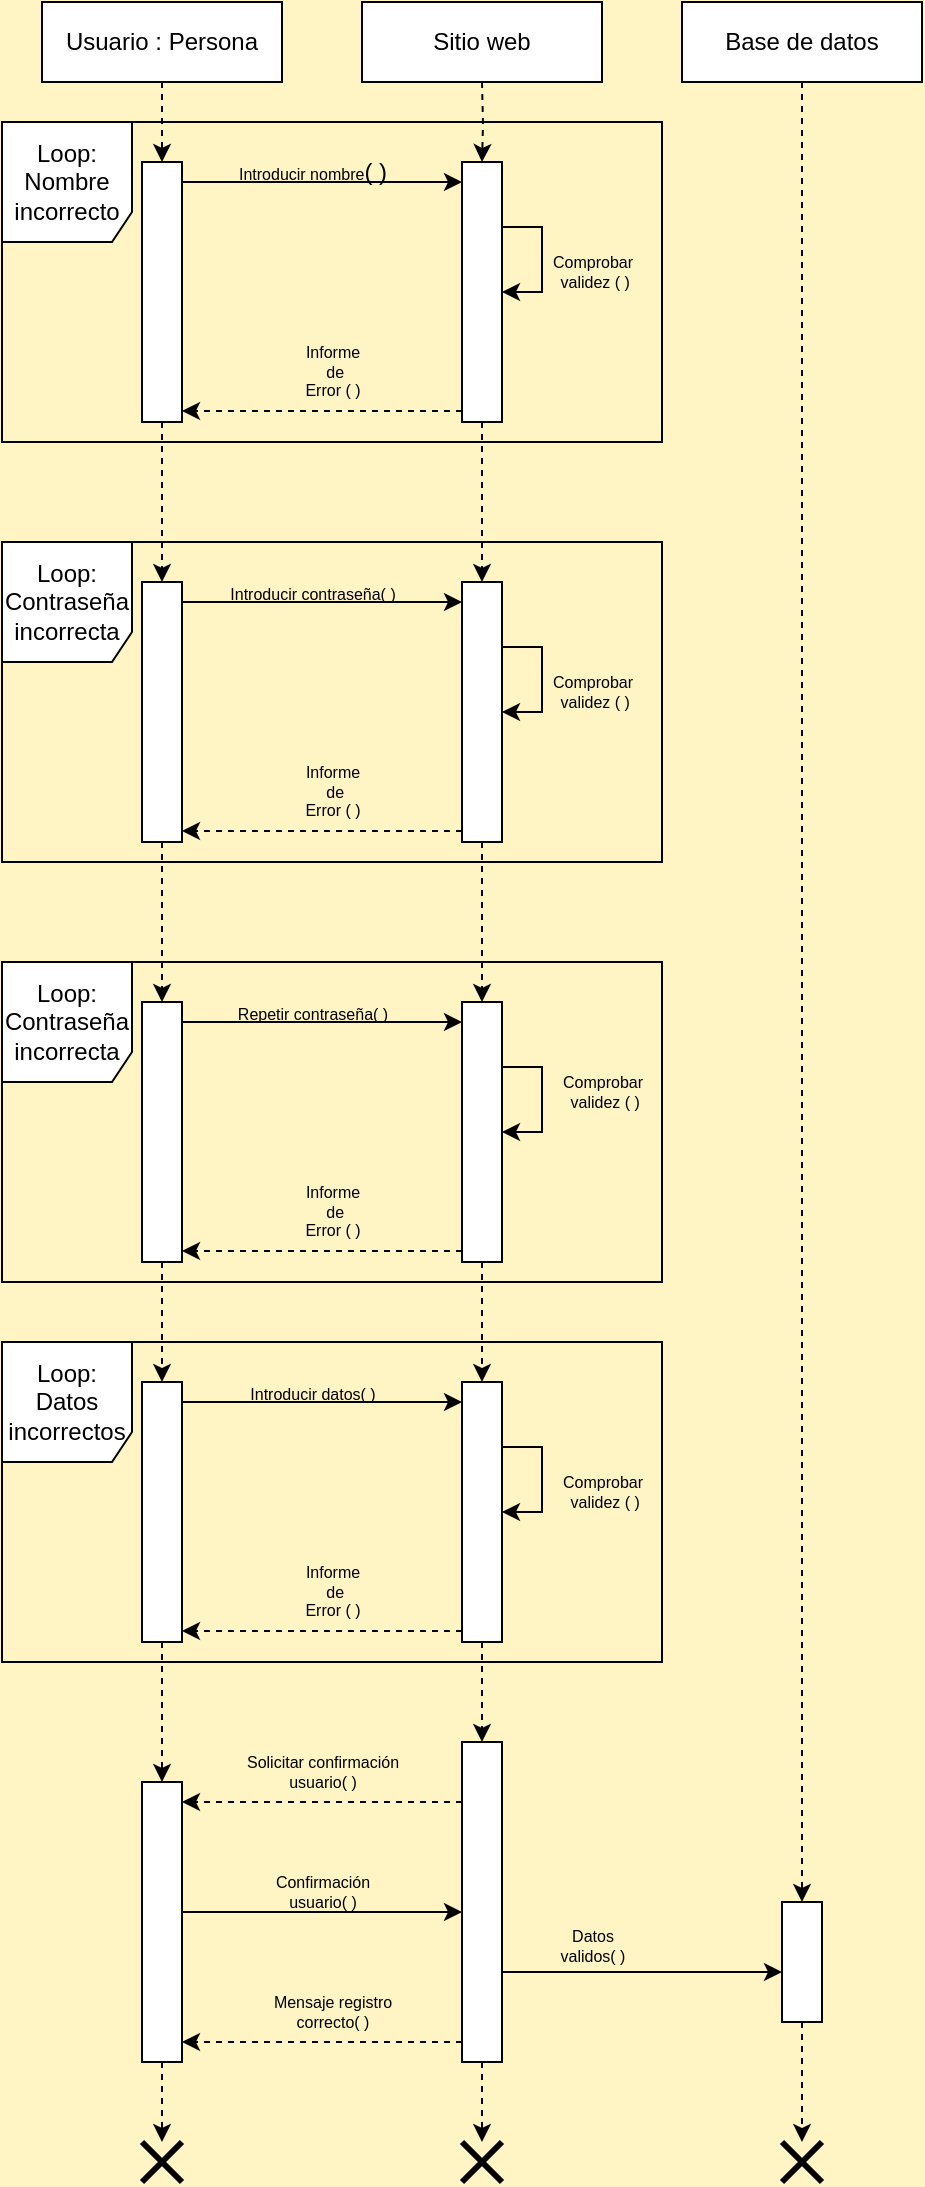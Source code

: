 <mxfile version="24.4.15" type="device">
  <diagram name="Página-1" id="CBR-pMvpNvf4DPiNlyrw">
    <mxGraphModel dx="1165" dy="588" grid="1" gridSize="10" guides="1" tooltips="1" connect="1" arrows="0" fold="1" page="1" pageScale="1" pageWidth="827" pageHeight="1169" background="#FFF4C3" math="0" shadow="0">
      <root>
        <mxCell id="0" />
        <mxCell id="1" parent="0" />
        <mxCell id="OzoSG0Pu-Z7uOkjksjxz-1" value="Usuario : Persona" style="rounded=0;whiteSpace=wrap;html=1;" parent="1" vertex="1">
          <mxGeometry x="120" y="40" width="120" height="40" as="geometry" />
        </mxCell>
        <mxCell id="OzoSG0Pu-Z7uOkjksjxz-2" value="Base de datos" style="rounded=0;whiteSpace=wrap;html=1;" parent="1" vertex="1">
          <mxGeometry x="440" y="40" width="120" height="40" as="geometry" />
        </mxCell>
        <mxCell id="rv39Xl9mDFOOKLUzPVVk-19" style="edgeStyle=orthogonalEdgeStyle;rounded=0;orthogonalLoop=1;jettySize=auto;html=1;exitX=0.5;exitY=1;exitDx=0;exitDy=0;entryX=0.5;entryY=0;entryDx=0;entryDy=0;dashed=1;" parent="1" source="OzoSG0Pu-Z7uOkjksjxz-1" target="rv39Xl9mDFOOKLUzPVVk-21" edge="1">
          <mxGeometry relative="1" as="geometry" />
        </mxCell>
        <mxCell id="u1SRZ4_7880dq6Q7Chlh-39" style="edgeStyle=orthogonalEdgeStyle;rounded=0;orthogonalLoop=1;jettySize=auto;html=1;exitX=0.5;exitY=1;exitDx=0;exitDy=0;entryX=0.5;entryY=0;entryDx=0;entryDy=0;dashed=1;" parent="1" source="rv39Xl9mDFOOKLUzPVVk-21" target="u1SRZ4_7880dq6Q7Chlh-38" edge="1">
          <mxGeometry relative="1" as="geometry" />
        </mxCell>
        <mxCell id="rv39Xl9mDFOOKLUzPVVk-21" value="" style="rounded=0;whiteSpace=wrap;html=1;" parent="1" vertex="1">
          <mxGeometry x="170" y="120" width="20" height="130" as="geometry" />
        </mxCell>
        <mxCell id="rv39Xl9mDFOOKLUzPVVk-23" value="&lt;font style=&quot;font-size: 8px;&quot;&gt;Introducir nombre&lt;/font&gt;( )" style="text;html=1;align=center;verticalAlign=middle;resizable=0;points=[];autosize=1;strokeColor=none;fillColor=none;" parent="1" vertex="1">
          <mxGeometry x="205" y="110" width="100" height="30" as="geometry" />
        </mxCell>
        <mxCell id="u1SRZ4_7880dq6Q7Chlh-1" value="Sitio web" style="rounded=0;whiteSpace=wrap;html=1;" parent="1" vertex="1">
          <mxGeometry x="280" y="40" width="120" height="40" as="geometry" />
        </mxCell>
        <mxCell id="u1SRZ4_7880dq6Q7Chlh-2" style="edgeStyle=orthogonalEdgeStyle;rounded=0;orthogonalLoop=1;jettySize=auto;html=1;exitX=0.5;exitY=1;exitDx=0;exitDy=0;entryX=0.5;entryY=0;entryDx=0;entryDy=0;dashed=1;" parent="1" target="u1SRZ4_7880dq6Q7Chlh-3" edge="1">
          <mxGeometry relative="1" as="geometry">
            <mxPoint x="340" y="80" as="sourcePoint" />
          </mxGeometry>
        </mxCell>
        <mxCell id="u1SRZ4_7880dq6Q7Chlh-9" style="edgeStyle=orthogonalEdgeStyle;rounded=0;orthogonalLoop=1;jettySize=auto;html=1;exitX=0;exitY=0.75;exitDx=0;exitDy=0;entryX=1;entryY=0.5;entryDx=0;entryDy=0;dashed=1;" parent="1" edge="1">
          <mxGeometry relative="1" as="geometry">
            <mxPoint x="330" y="244.5" as="sourcePoint" />
            <mxPoint x="190" y="244.5" as="targetPoint" />
          </mxGeometry>
        </mxCell>
        <mxCell id="u1SRZ4_7880dq6Q7Chlh-56" style="edgeStyle=orthogonalEdgeStyle;rounded=0;orthogonalLoop=1;jettySize=auto;html=1;exitX=0.5;exitY=1;exitDx=0;exitDy=0;dashed=1;" parent="1" source="u1SRZ4_7880dq6Q7Chlh-3" target="u1SRZ4_7880dq6Q7Chlh-27" edge="1">
          <mxGeometry relative="1" as="geometry" />
        </mxCell>
        <mxCell id="u1SRZ4_7880dq6Q7Chlh-3" value="" style="rounded=0;whiteSpace=wrap;html=1;" parent="1" vertex="1">
          <mxGeometry x="330" y="120" width="20" height="130" as="geometry" />
        </mxCell>
        <mxCell id="u1SRZ4_7880dq6Q7Chlh-4" style="edgeStyle=orthogonalEdgeStyle;rounded=0;orthogonalLoop=1;jettySize=auto;html=1;exitX=1;exitY=0.25;exitDx=0;exitDy=0;entryX=0;entryY=0.25;entryDx=0;entryDy=0;startArrow=none;startFill=0;" parent="1" edge="1">
          <mxGeometry relative="1" as="geometry">
            <mxPoint x="190" y="130" as="sourcePoint" />
            <mxPoint x="330" y="130" as="targetPoint" />
          </mxGeometry>
        </mxCell>
        <mxCell id="u1SRZ4_7880dq6Q7Chlh-6" style="edgeStyle=orthogonalEdgeStyle;rounded=0;orthogonalLoop=1;jettySize=auto;html=1;exitX=1;exitY=0.25;exitDx=0;exitDy=0;entryX=1;entryY=0.5;entryDx=0;entryDy=0;" parent="1" source="u1SRZ4_7880dq6Q7Chlh-3" target="u1SRZ4_7880dq6Q7Chlh-3" edge="1">
          <mxGeometry relative="1" as="geometry">
            <Array as="points">
              <mxPoint x="370" y="153" />
              <mxPoint x="370" y="185" />
            </Array>
          </mxGeometry>
        </mxCell>
        <mxCell id="u1SRZ4_7880dq6Q7Chlh-8" value="&lt;div style=&quot;font-size: 8px;&quot;&gt;&lt;font style=&quot;font-size: 8px;&quot;&gt;Comprobar&lt;/font&gt;&lt;/div&gt;&lt;div style=&quot;font-size: 8px;&quot;&gt;&lt;font style=&quot;font-size: 8px;&quot;&gt;&amp;nbsp;validez ( )&lt;font style=&quot;font-size: 8px;&quot;&gt;&lt;br&gt;&lt;/font&gt;&lt;/font&gt;&lt;/div&gt;" style="text;html=1;align=center;verticalAlign=middle;resizable=0;points=[];autosize=1;strokeColor=none;fillColor=none;" parent="1" vertex="1">
          <mxGeometry x="365" y="160" width="60" height="30" as="geometry" />
        </mxCell>
        <mxCell id="u1SRZ4_7880dq6Q7Chlh-10" value="&lt;div style=&quot;font-size: 8px;&quot;&gt;&lt;font style=&quot;font-size: 8px;&quot;&gt;Informe&lt;/font&gt;&lt;/div&gt;&lt;div style=&quot;font-size: 8px;&quot;&gt;&lt;font style=&quot;font-size: 8px;&quot;&gt;&amp;nbsp;de&lt;/font&gt;&lt;/div&gt;&lt;div style=&quot;font-size: 8px;&quot;&gt;&lt;font style=&quot;font-size: 8px;&quot;&gt;Error&lt;font style=&quot;font-size: 8px;&quot;&gt; ( )&lt;br&gt;&lt;/font&gt;&lt;/font&gt; &lt;/div&gt;" style="text;html=1;align=center;verticalAlign=middle;resizable=0;points=[];autosize=1;strokeColor=none;fillColor=none;" parent="1" vertex="1">
          <mxGeometry x="240" y="204.5" width="50" height="40" as="geometry" />
        </mxCell>
        <mxCell id="rv39Xl9mDFOOKLUzPVVk-18" value="&lt;div&gt;Loop:&lt;/div&gt;&lt;div&gt;Nombre incorrecto&lt;br&gt;&lt;/div&gt;" style="shape=umlFrame;whiteSpace=wrap;html=1;pointerEvents=0;width=65;height=60;" parent="1" vertex="1">
          <mxGeometry x="100" y="100" width="330" height="160" as="geometry" />
        </mxCell>
        <mxCell id="u1SRZ4_7880dq6Q7Chlh-14" value="" style="shape=umlDestroy;whiteSpace=wrap;html=1;strokeWidth=3;targetShapes=umlLifeline;" parent="1" vertex="1">
          <mxGeometry x="170" y="1110" width="20" height="20" as="geometry" />
        </mxCell>
        <mxCell id="u1SRZ4_7880dq6Q7Chlh-25" value="&lt;font style=&quot;font-size: 8px;&quot;&gt;Introducir contraseña( )&lt;br&gt;&lt;/font&gt;" style="text;html=1;align=center;verticalAlign=middle;resizable=0;points=[];autosize=1;strokeColor=none;fillColor=none;" parent="1" vertex="1">
          <mxGeometry x="200" y="320" width="110" height="30" as="geometry" />
        </mxCell>
        <mxCell id="u1SRZ4_7880dq6Q7Chlh-26" style="edgeStyle=orthogonalEdgeStyle;rounded=0;orthogonalLoop=1;jettySize=auto;html=1;exitX=0;exitY=0.75;exitDx=0;exitDy=0;entryX=1;entryY=0.5;entryDx=0;entryDy=0;dashed=1;" parent="1" edge="1">
          <mxGeometry relative="1" as="geometry">
            <mxPoint x="330" y="454.5" as="sourcePoint" />
            <mxPoint x="190" y="454.5" as="targetPoint" />
          </mxGeometry>
        </mxCell>
        <mxCell id="u1SRZ4_7880dq6Q7Chlh-57" style="edgeStyle=orthogonalEdgeStyle;rounded=0;orthogonalLoop=1;jettySize=auto;html=1;exitX=0.5;exitY=1;exitDx=0;exitDy=0;dashed=1;" parent="1" source="u1SRZ4_7880dq6Q7Chlh-27" target="u1SRZ4_7880dq6Q7Chlh-43" edge="1">
          <mxGeometry relative="1" as="geometry" />
        </mxCell>
        <mxCell id="u1SRZ4_7880dq6Q7Chlh-27" value="" style="rounded=0;whiteSpace=wrap;html=1;" parent="1" vertex="1">
          <mxGeometry x="330" y="330" width="20" height="130" as="geometry" />
        </mxCell>
        <mxCell id="u1SRZ4_7880dq6Q7Chlh-28" style="edgeStyle=orthogonalEdgeStyle;rounded=0;orthogonalLoop=1;jettySize=auto;html=1;exitX=1;exitY=0.25;exitDx=0;exitDy=0;entryX=0;entryY=0.25;entryDx=0;entryDy=0;startArrow=none;startFill=0;" parent="1" edge="1">
          <mxGeometry relative="1" as="geometry">
            <mxPoint x="190" y="340" as="sourcePoint" />
            <mxPoint x="330" y="340" as="targetPoint" />
          </mxGeometry>
        </mxCell>
        <mxCell id="u1SRZ4_7880dq6Q7Chlh-29" style="edgeStyle=orthogonalEdgeStyle;rounded=0;orthogonalLoop=1;jettySize=auto;html=1;exitX=1;exitY=0.25;exitDx=0;exitDy=0;entryX=1;entryY=0.5;entryDx=0;entryDy=0;" parent="1" source="u1SRZ4_7880dq6Q7Chlh-27" target="u1SRZ4_7880dq6Q7Chlh-27" edge="1">
          <mxGeometry relative="1" as="geometry">
            <Array as="points">
              <mxPoint x="370" y="363" />
              <mxPoint x="370" y="395" />
            </Array>
          </mxGeometry>
        </mxCell>
        <mxCell id="u1SRZ4_7880dq6Q7Chlh-30" value="&lt;div style=&quot;font-size: 8px;&quot;&gt;&lt;font style=&quot;font-size: 8px;&quot;&gt;Comprobar&lt;/font&gt;&lt;/div&gt;&lt;div style=&quot;font-size: 8px;&quot;&gt;&lt;font style=&quot;font-size: 8px;&quot;&gt;&amp;nbsp;validez ( )&lt;font style=&quot;font-size: 8px;&quot;&gt;&lt;br&gt;&lt;/font&gt;&lt;/font&gt;&lt;/div&gt;" style="text;html=1;align=center;verticalAlign=middle;resizable=0;points=[];autosize=1;strokeColor=none;fillColor=none;" parent="1" vertex="1">
          <mxGeometry x="365" y="370" width="60" height="30" as="geometry" />
        </mxCell>
        <mxCell id="u1SRZ4_7880dq6Q7Chlh-31" value="&lt;div style=&quot;font-size: 8px;&quot;&gt;&lt;font style=&quot;font-size: 8px;&quot;&gt;Informe&lt;/font&gt;&lt;/div&gt;&lt;div style=&quot;font-size: 8px;&quot;&gt;&lt;font style=&quot;font-size: 8px;&quot;&gt;&amp;nbsp;de&lt;/font&gt;&lt;/div&gt;&lt;div style=&quot;font-size: 8px;&quot;&gt;&lt;font style=&quot;font-size: 8px;&quot;&gt;Error&lt;font style=&quot;font-size: 8px;&quot;&gt; ( )&lt;br&gt;&lt;/font&gt;&lt;/font&gt; &lt;/div&gt;" style="text;html=1;align=center;verticalAlign=middle;resizable=0;points=[];autosize=1;strokeColor=none;fillColor=none;" parent="1" vertex="1">
          <mxGeometry x="240" y="414.5" width="50" height="40" as="geometry" />
        </mxCell>
        <mxCell id="u1SRZ4_7880dq6Q7Chlh-32" value="&lt;div&gt;Loop:&lt;/div&gt;&lt;div&gt;Contraseña&lt;/div&gt;&lt;div&gt;incorrecta&lt;br&gt;&lt;/div&gt;" style="shape=umlFrame;whiteSpace=wrap;html=1;pointerEvents=0;width=65;height=60;" parent="1" vertex="1">
          <mxGeometry x="100" y="310" width="330" height="160" as="geometry" />
        </mxCell>
        <mxCell id="u1SRZ4_7880dq6Q7Chlh-52" style="edgeStyle=orthogonalEdgeStyle;rounded=0;orthogonalLoop=1;jettySize=auto;html=1;exitX=0.5;exitY=1;exitDx=0;exitDy=0;entryX=0.5;entryY=0;entryDx=0;entryDy=0;dashed=1;" parent="1" source="u1SRZ4_7880dq6Q7Chlh-38" target="u1SRZ4_7880dq6Q7Chlh-51" edge="1">
          <mxGeometry relative="1" as="geometry" />
        </mxCell>
        <mxCell id="u1SRZ4_7880dq6Q7Chlh-38" value="" style="rounded=0;whiteSpace=wrap;html=1;" parent="1" vertex="1">
          <mxGeometry x="170" y="330" width="20" height="130" as="geometry" />
        </mxCell>
        <mxCell id="u1SRZ4_7880dq6Q7Chlh-41" value="&lt;font style=&quot;font-size: 8px;&quot;&gt;Repetir contraseña( )&lt;br&gt;&lt;/font&gt;" style="text;html=1;align=center;verticalAlign=middle;resizable=0;points=[];autosize=1;strokeColor=none;fillColor=none;" parent="1" vertex="1">
          <mxGeometry x="205" y="530" width="100" height="30" as="geometry" />
        </mxCell>
        <mxCell id="u1SRZ4_7880dq6Q7Chlh-42" style="edgeStyle=orthogonalEdgeStyle;rounded=0;orthogonalLoop=1;jettySize=auto;html=1;exitX=0;exitY=0.75;exitDx=0;exitDy=0;entryX=1;entryY=0.5;entryDx=0;entryDy=0;dashed=1;" parent="1" edge="1">
          <mxGeometry relative="1" as="geometry">
            <mxPoint x="330" y="664.5" as="sourcePoint" />
            <mxPoint x="190" y="664.5" as="targetPoint" />
          </mxGeometry>
        </mxCell>
        <mxCell id="u1SRZ4_7880dq6Q7Chlh-73" style="edgeStyle=orthogonalEdgeStyle;rounded=0;orthogonalLoop=1;jettySize=auto;html=1;exitX=0.5;exitY=1;exitDx=0;exitDy=0;entryX=0.5;entryY=0;entryDx=0;entryDy=0;dashed=1;" parent="1" source="u1SRZ4_7880dq6Q7Chlh-43" target="u1SRZ4_7880dq6Q7Chlh-60" edge="1">
          <mxGeometry relative="1" as="geometry" />
        </mxCell>
        <mxCell id="u1SRZ4_7880dq6Q7Chlh-43" value="" style="rounded=0;whiteSpace=wrap;html=1;" parent="1" vertex="1">
          <mxGeometry x="330" y="540" width="20" height="130" as="geometry" />
        </mxCell>
        <mxCell id="u1SRZ4_7880dq6Q7Chlh-44" style="edgeStyle=orthogonalEdgeStyle;rounded=0;orthogonalLoop=1;jettySize=auto;html=1;exitX=1;exitY=0.25;exitDx=0;exitDy=0;entryX=0;entryY=0.25;entryDx=0;entryDy=0;startArrow=none;startFill=0;" parent="1" edge="1">
          <mxGeometry relative="1" as="geometry">
            <mxPoint x="190" y="550" as="sourcePoint" />
            <mxPoint x="330" y="550" as="targetPoint" />
          </mxGeometry>
        </mxCell>
        <mxCell id="u1SRZ4_7880dq6Q7Chlh-45" style="edgeStyle=orthogonalEdgeStyle;rounded=0;orthogonalLoop=1;jettySize=auto;html=1;exitX=1;exitY=0.25;exitDx=0;exitDy=0;entryX=1;entryY=0.5;entryDx=0;entryDy=0;" parent="1" source="u1SRZ4_7880dq6Q7Chlh-43" target="u1SRZ4_7880dq6Q7Chlh-43" edge="1">
          <mxGeometry relative="1" as="geometry">
            <Array as="points">
              <mxPoint x="370" y="573" />
              <mxPoint x="370" y="605" />
            </Array>
          </mxGeometry>
        </mxCell>
        <mxCell id="u1SRZ4_7880dq6Q7Chlh-46" value="&lt;div style=&quot;font-size: 8px;&quot;&gt;&lt;font style=&quot;font-size: 8px;&quot;&gt;Comprobar&lt;/font&gt;&lt;/div&gt;&lt;div style=&quot;font-size: 8px;&quot;&gt;&lt;font style=&quot;font-size: 8px;&quot;&gt;&amp;nbsp;validez ( )&lt;font style=&quot;font-size: 8px;&quot;&gt;&lt;br&gt;&lt;/font&gt;&lt;/font&gt;&lt;/div&gt;" style="text;html=1;align=center;verticalAlign=middle;resizable=0;points=[];autosize=1;strokeColor=none;fillColor=none;" parent="1" vertex="1">
          <mxGeometry x="370" y="570" width="60" height="30" as="geometry" />
        </mxCell>
        <mxCell id="u1SRZ4_7880dq6Q7Chlh-47" value="&lt;div style=&quot;font-size: 8px;&quot;&gt;&lt;font style=&quot;font-size: 8px;&quot;&gt;Informe&lt;/font&gt;&lt;/div&gt;&lt;div style=&quot;font-size: 8px;&quot;&gt;&lt;font style=&quot;font-size: 8px;&quot;&gt;&amp;nbsp;de&lt;/font&gt;&lt;/div&gt;&lt;div style=&quot;font-size: 8px;&quot;&gt;&lt;font style=&quot;font-size: 8px;&quot;&gt;Error&lt;font style=&quot;font-size: 8px;&quot;&gt; ( )&lt;br&gt;&lt;/font&gt;&lt;/font&gt; &lt;/div&gt;" style="text;html=1;align=center;verticalAlign=middle;resizable=0;points=[];autosize=1;strokeColor=none;fillColor=none;" parent="1" vertex="1">
          <mxGeometry x="240" y="624.5" width="50" height="40" as="geometry" />
        </mxCell>
        <mxCell id="u1SRZ4_7880dq6Q7Chlh-48" value="&lt;div&gt;Loop:&lt;/div&gt;&lt;div&gt;Contraseña&lt;/div&gt;&lt;div&gt;incorrecta&lt;br&gt;&lt;/div&gt;" style="shape=umlFrame;whiteSpace=wrap;html=1;pointerEvents=0;width=65;height=60;" parent="1" vertex="1">
          <mxGeometry x="100" y="520" width="330" height="160" as="geometry" />
        </mxCell>
        <mxCell id="u1SRZ4_7880dq6Q7Chlh-72" style="edgeStyle=orthogonalEdgeStyle;rounded=0;orthogonalLoop=1;jettySize=auto;html=1;exitX=0.5;exitY=1;exitDx=0;exitDy=0;entryX=0.5;entryY=0;entryDx=0;entryDy=0;dashed=1;" parent="1" source="u1SRZ4_7880dq6Q7Chlh-51" target="u1SRZ4_7880dq6Q7Chlh-68" edge="1">
          <mxGeometry relative="1" as="geometry" />
        </mxCell>
        <mxCell id="u1SRZ4_7880dq6Q7Chlh-51" value="" style="rounded=0;whiteSpace=wrap;html=1;" parent="1" vertex="1">
          <mxGeometry x="170" y="540" width="20" height="130" as="geometry" />
        </mxCell>
        <mxCell id="u1SRZ4_7880dq6Q7Chlh-58" value="&lt;font style=&quot;font-size: 8px;&quot;&gt;Introducir datos( )&lt;br&gt;&lt;/font&gt;" style="text;html=1;align=center;verticalAlign=middle;resizable=0;points=[];autosize=1;strokeColor=none;fillColor=none;" parent="1" vertex="1">
          <mxGeometry x="210" y="720" width="90" height="30" as="geometry" />
        </mxCell>
        <mxCell id="u1SRZ4_7880dq6Q7Chlh-59" style="edgeStyle=orthogonalEdgeStyle;rounded=0;orthogonalLoop=1;jettySize=auto;html=1;exitX=0;exitY=0.75;exitDx=0;exitDy=0;entryX=1;entryY=0.5;entryDx=0;entryDy=0;dashed=1;" parent="1" edge="1">
          <mxGeometry relative="1" as="geometry">
            <mxPoint x="330" y="854.5" as="sourcePoint" />
            <mxPoint x="190" y="854.5" as="targetPoint" />
          </mxGeometry>
        </mxCell>
        <mxCell id="u1SRZ4_7880dq6Q7Chlh-76" style="edgeStyle=orthogonalEdgeStyle;rounded=0;orthogonalLoop=1;jettySize=auto;html=1;exitX=0.5;exitY=1;exitDx=0;exitDy=0;entryX=0.5;entryY=0;entryDx=0;entryDy=0;dashed=1;" parent="1" source="u1SRZ4_7880dq6Q7Chlh-60" target="u1SRZ4_7880dq6Q7Chlh-74" edge="1">
          <mxGeometry relative="1" as="geometry" />
        </mxCell>
        <mxCell id="u1SRZ4_7880dq6Q7Chlh-60" value="" style="rounded=0;whiteSpace=wrap;html=1;" parent="1" vertex="1">
          <mxGeometry x="330" y="730" width="20" height="130" as="geometry" />
        </mxCell>
        <mxCell id="u1SRZ4_7880dq6Q7Chlh-61" style="edgeStyle=orthogonalEdgeStyle;rounded=0;orthogonalLoop=1;jettySize=auto;html=1;exitX=1;exitY=0.25;exitDx=0;exitDy=0;entryX=0;entryY=0.25;entryDx=0;entryDy=0;startArrow=none;startFill=0;" parent="1" edge="1">
          <mxGeometry relative="1" as="geometry">
            <mxPoint x="190" y="740" as="sourcePoint" />
            <mxPoint x="330" y="740" as="targetPoint" />
          </mxGeometry>
        </mxCell>
        <mxCell id="u1SRZ4_7880dq6Q7Chlh-62" style="edgeStyle=orthogonalEdgeStyle;rounded=0;orthogonalLoop=1;jettySize=auto;html=1;exitX=1;exitY=0.25;exitDx=0;exitDy=0;entryX=1;entryY=0.5;entryDx=0;entryDy=0;" parent="1" source="u1SRZ4_7880dq6Q7Chlh-60" target="u1SRZ4_7880dq6Q7Chlh-60" edge="1">
          <mxGeometry relative="1" as="geometry">
            <Array as="points">
              <mxPoint x="370" y="763" />
              <mxPoint x="370" y="795" />
            </Array>
          </mxGeometry>
        </mxCell>
        <mxCell id="u1SRZ4_7880dq6Q7Chlh-63" value="&lt;div style=&quot;font-size: 8px;&quot;&gt;&lt;font style=&quot;font-size: 8px;&quot;&gt;Comprobar&lt;/font&gt;&lt;/div&gt;&lt;div style=&quot;font-size: 8px;&quot;&gt;&lt;font style=&quot;font-size: 8px;&quot;&gt;&amp;nbsp;validez ( )&lt;font style=&quot;font-size: 8px;&quot;&gt;&lt;br&gt;&lt;/font&gt;&lt;/font&gt;&lt;/div&gt;" style="text;html=1;align=center;verticalAlign=middle;resizable=0;points=[];autosize=1;strokeColor=none;fillColor=none;" parent="1" vertex="1">
          <mxGeometry x="370" y="770" width="60" height="30" as="geometry" />
        </mxCell>
        <mxCell id="u1SRZ4_7880dq6Q7Chlh-64" value="&lt;div style=&quot;font-size: 8px;&quot;&gt;&lt;font style=&quot;font-size: 8px;&quot;&gt;Informe&lt;/font&gt;&lt;/div&gt;&lt;div style=&quot;font-size: 8px;&quot;&gt;&lt;font style=&quot;font-size: 8px;&quot;&gt;&amp;nbsp;de&lt;/font&gt;&lt;/div&gt;&lt;div style=&quot;font-size: 8px;&quot;&gt;&lt;font style=&quot;font-size: 8px;&quot;&gt;Error&lt;font style=&quot;font-size: 8px;&quot;&gt; ( )&lt;br&gt;&lt;/font&gt;&lt;/font&gt; &lt;/div&gt;" style="text;html=1;align=center;verticalAlign=middle;resizable=0;points=[];autosize=1;strokeColor=none;fillColor=none;" parent="1" vertex="1">
          <mxGeometry x="240" y="814.5" width="50" height="40" as="geometry" />
        </mxCell>
        <mxCell id="u1SRZ4_7880dq6Q7Chlh-65" value="&lt;div&gt;Loop:&lt;/div&gt;&lt;div&gt;Datos&lt;/div&gt;&lt;div&gt;incorrectos&lt;br&gt;&lt;/div&gt;" style="shape=umlFrame;whiteSpace=wrap;html=1;pointerEvents=0;width=65;height=60;" parent="1" vertex="1">
          <mxGeometry x="100" y="710" width="330" height="160" as="geometry" />
        </mxCell>
        <mxCell id="u1SRZ4_7880dq6Q7Chlh-66" value="&lt;font style=&quot;font-size: 8px;&quot;&gt;Datos&lt;/font&gt;&lt;div style=&quot;font-size: 8px;&quot;&gt;&lt;font style=&quot;font-size: 8px;&quot;&gt;validos&lt;/font&gt;( )&lt;br&gt;&lt;/div&gt;" style="text;html=1;align=center;verticalAlign=middle;resizable=0;points=[];autosize=1;strokeColor=none;fillColor=none;" parent="1" vertex="1">
          <mxGeometry x="365" y="990" width="60" height="40" as="geometry" />
        </mxCell>
        <mxCell id="u1SRZ4_7880dq6Q7Chlh-77" style="edgeStyle=orthogonalEdgeStyle;rounded=0;orthogonalLoop=1;jettySize=auto;html=1;exitX=0.5;exitY=1;exitDx=0;exitDy=0;dashed=1;" parent="1" source="u1SRZ4_7880dq6Q7Chlh-68" target="u1SRZ4_7880dq6Q7Chlh-75" edge="1">
          <mxGeometry relative="1" as="geometry" />
        </mxCell>
        <mxCell id="u1SRZ4_7880dq6Q7Chlh-68" value="" style="rounded=0;whiteSpace=wrap;html=1;" parent="1" vertex="1">
          <mxGeometry x="170" y="730" width="20" height="130" as="geometry" />
        </mxCell>
        <mxCell id="u1SRZ4_7880dq6Q7Chlh-69" style="edgeStyle=orthogonalEdgeStyle;rounded=0;orthogonalLoop=1;jettySize=auto;html=1;exitX=1;exitY=0.25;exitDx=0;exitDy=0;entryX=0;entryY=0.25;entryDx=0;entryDy=0;startArrow=none;startFill=0;" parent="1" edge="1">
          <mxGeometry relative="1" as="geometry">
            <mxPoint x="350" y="1025" as="sourcePoint" />
            <mxPoint x="490" y="1025" as="targetPoint" />
          </mxGeometry>
        </mxCell>
        <mxCell id="u1SRZ4_7880dq6Q7Chlh-92" style="edgeStyle=orthogonalEdgeStyle;rounded=0;orthogonalLoop=1;jettySize=auto;html=1;exitX=0.5;exitY=1;exitDx=0;exitDy=0;dashed=1;" parent="1" source="u1SRZ4_7880dq6Q7Chlh-70" target="u1SRZ4_7880dq6Q7Chlh-91" edge="1">
          <mxGeometry relative="1" as="geometry" />
        </mxCell>
        <mxCell id="u1SRZ4_7880dq6Q7Chlh-70" value="" style="rounded=0;whiteSpace=wrap;html=1;" parent="1" vertex="1">
          <mxGeometry x="490" y="990" width="20" height="60" as="geometry" />
        </mxCell>
        <mxCell id="u1SRZ4_7880dq6Q7Chlh-71" style="edgeStyle=orthogonalEdgeStyle;rounded=0;orthogonalLoop=1;jettySize=auto;html=1;dashed=1;" parent="1" target="u1SRZ4_7880dq6Q7Chlh-70" edge="1" source="OzoSG0Pu-Z7uOkjksjxz-2">
          <mxGeometry relative="1" as="geometry">
            <mxPoint x="500" y="370" as="sourcePoint" />
          </mxGeometry>
        </mxCell>
        <mxCell id="u1SRZ4_7880dq6Q7Chlh-78" style="edgeStyle=orthogonalEdgeStyle;rounded=0;orthogonalLoop=1;jettySize=auto;html=1;exitX=0;exitY=0.25;exitDx=0;exitDy=0;entryX=1;entryY=0.25;entryDx=0;entryDy=0;dashed=1;" parent="1" edge="1">
          <mxGeometry relative="1" as="geometry">
            <mxPoint x="330" y="940" as="sourcePoint" />
            <mxPoint x="190" y="940" as="targetPoint" />
          </mxGeometry>
        </mxCell>
        <mxCell id="u1SRZ4_7880dq6Q7Chlh-90" style="edgeStyle=orthogonalEdgeStyle;rounded=0;orthogonalLoop=1;jettySize=auto;html=1;exitX=0.5;exitY=1;exitDx=0;exitDy=0;dashed=1;" parent="1" source="u1SRZ4_7880dq6Q7Chlh-74" target="u1SRZ4_7880dq6Q7Chlh-88" edge="1">
          <mxGeometry relative="1" as="geometry" />
        </mxCell>
        <mxCell id="u1SRZ4_7880dq6Q7Chlh-74" value="" style="rounded=0;whiteSpace=wrap;html=1;" parent="1" vertex="1">
          <mxGeometry x="330" y="910" width="20" height="160" as="geometry" />
        </mxCell>
        <mxCell id="u1SRZ4_7880dq6Q7Chlh-89" style="edgeStyle=orthogonalEdgeStyle;rounded=0;orthogonalLoop=1;jettySize=auto;html=1;exitX=0.5;exitY=1;exitDx=0;exitDy=0;dashed=1;" parent="1" source="u1SRZ4_7880dq6Q7Chlh-75" target="u1SRZ4_7880dq6Q7Chlh-14" edge="1">
          <mxGeometry relative="1" as="geometry" />
        </mxCell>
        <mxCell id="u1SRZ4_7880dq6Q7Chlh-75" value="" style="rounded=0;whiteSpace=wrap;html=1;" parent="1" vertex="1">
          <mxGeometry x="170" y="930" width="20" height="140" as="geometry" />
        </mxCell>
        <mxCell id="u1SRZ4_7880dq6Q7Chlh-79" value="&lt;div style=&quot;font-size: 8px;&quot;&gt;&lt;font style=&quot;font-size: 8px;&quot;&gt;Solicitar confirmación &lt;br&gt;&lt;/font&gt;&lt;/div&gt;&lt;div style=&quot;font-size: 8px;&quot;&gt;&lt;font style=&quot;font-size: 8px;&quot;&gt;usuario( )&lt;br&gt;&lt;/font&gt;&lt;/div&gt;&lt;div style=&quot;font-size: 8px;&quot;&gt;&lt;font style=&quot;font-size: 8px;&quot;&gt;&lt;br&gt;&lt;/font&gt;&lt;/div&gt;" style="text;html=1;align=center;verticalAlign=middle;resizable=0;points=[];autosize=1;strokeColor=none;fillColor=none;" parent="1" vertex="1">
          <mxGeometry x="210" y="910" width="100" height="40" as="geometry" />
        </mxCell>
        <mxCell id="u1SRZ4_7880dq6Q7Chlh-81" style="edgeStyle=orthogonalEdgeStyle;rounded=0;orthogonalLoop=1;jettySize=auto;html=1;exitX=1;exitY=0.25;exitDx=0;exitDy=0;entryX=0;entryY=0.25;entryDx=0;entryDy=0;startArrow=none;startFill=0;" parent="1" edge="1">
          <mxGeometry relative="1" as="geometry">
            <mxPoint x="190" y="995" as="sourcePoint" />
            <mxPoint x="330" y="995" as="targetPoint" />
          </mxGeometry>
        </mxCell>
        <mxCell id="u1SRZ4_7880dq6Q7Chlh-82" value="&lt;div style=&quot;font-size: 8px;&quot;&gt;&lt;font style=&quot;font-size: 8px;&quot;&gt;&lt;br&gt;&lt;/font&gt;&lt;/div&gt;&lt;div style=&quot;font-size: 8px;&quot;&gt;&lt;font style=&quot;font-size: 8px;&quot;&gt;Confirmación &lt;br&gt;&lt;/font&gt;&lt;/div&gt;&lt;div style=&quot;font-size: 8px;&quot;&gt;&lt;font style=&quot;font-size: 8px;&quot;&gt;usuario( )&lt;br&gt;&lt;/font&gt;&lt;/div&gt;&lt;div style=&quot;font-size: 8px;&quot;&gt;&lt;font style=&quot;font-size: 8px;&quot;&gt;&lt;br&gt;&lt;/font&gt;&lt;/div&gt;" style="text;html=1;align=center;verticalAlign=middle;resizable=0;points=[];autosize=1;strokeColor=none;fillColor=none;" parent="1" vertex="1">
          <mxGeometry x="225" y="960" width="70" height="50" as="geometry" />
        </mxCell>
        <mxCell id="u1SRZ4_7880dq6Q7Chlh-86" style="edgeStyle=orthogonalEdgeStyle;rounded=0;orthogonalLoop=1;jettySize=auto;html=1;exitX=0;exitY=0.75;exitDx=0;exitDy=0;entryX=1;entryY=0.5;entryDx=0;entryDy=0;dashed=1;" parent="1" edge="1">
          <mxGeometry relative="1" as="geometry">
            <mxPoint x="330" y="1060" as="sourcePoint" />
            <mxPoint x="190" y="1060" as="targetPoint" />
          </mxGeometry>
        </mxCell>
        <mxCell id="u1SRZ4_7880dq6Q7Chlh-87" value="&lt;div style=&quot;font-size: 8px;&quot;&gt;&lt;font style=&quot;font-size: 8px;&quot;&gt;Mensaje registro &lt;br&gt;&lt;/font&gt;&lt;/div&gt;&lt;div style=&quot;font-size: 8px;&quot;&gt;&lt;font style=&quot;font-size: 8px;&quot;&gt;correcto&lt;/font&gt;( )&lt;br&gt;&lt;/div&gt;" style="text;html=1;align=center;verticalAlign=middle;resizable=0;points=[];autosize=1;strokeColor=none;fillColor=none;" parent="1" vertex="1">
          <mxGeometry x="225" y="1030" width="80" height="30" as="geometry" />
        </mxCell>
        <mxCell id="u1SRZ4_7880dq6Q7Chlh-88" value="" style="shape=umlDestroy;whiteSpace=wrap;html=1;strokeWidth=3;targetShapes=umlLifeline;" parent="1" vertex="1">
          <mxGeometry x="330" y="1110" width="20" height="20" as="geometry" />
        </mxCell>
        <mxCell id="u1SRZ4_7880dq6Q7Chlh-91" value="" style="shape=umlDestroy;whiteSpace=wrap;html=1;strokeWidth=3;targetShapes=umlLifeline;" parent="1" vertex="1">
          <mxGeometry x="490" y="1110" width="20" height="20" as="geometry" />
        </mxCell>
      </root>
    </mxGraphModel>
  </diagram>
</mxfile>
